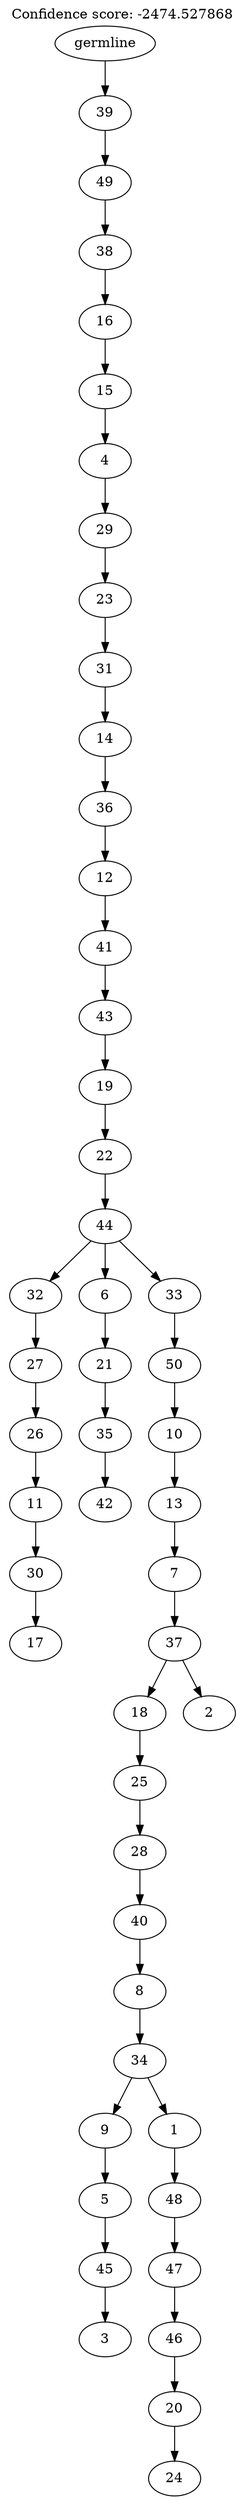 digraph g {
	"49" -> "50";
	"50" [label="17"];
	"48" -> "49";
	"49" [label="30"];
	"47" -> "48";
	"48" [label="11"];
	"46" -> "47";
	"47" [label="26"];
	"45" -> "46";
	"46" [label="27"];
	"43" -> "44";
	"44" [label="42"];
	"42" -> "43";
	"43" [label="35"];
	"41" -> "42";
	"42" [label="21"];
	"38" -> "39";
	"39" [label="3"];
	"37" -> "38";
	"38" [label="45"];
	"36" -> "37";
	"37" [label="5"];
	"34" -> "35";
	"35" [label="24"];
	"33" -> "34";
	"34" [label="20"];
	"32" -> "33";
	"33" [label="46"];
	"31" -> "32";
	"32" [label="47"];
	"30" -> "31";
	"31" [label="48"];
	"29" -> "30";
	"30" [label="1"];
	"29" -> "36";
	"36" [label="9"];
	"28" -> "29";
	"29" [label="34"];
	"27" -> "28";
	"28" [label="8"];
	"26" -> "27";
	"27" [label="40"];
	"25" -> "26";
	"26" [label="28"];
	"24" -> "25";
	"25" [label="25"];
	"23" -> "24";
	"24" [label="18"];
	"23" -> "40";
	"40" [label="2"];
	"22" -> "23";
	"23" [label="37"];
	"21" -> "22";
	"22" [label="7"];
	"20" -> "21";
	"21" [label="13"];
	"19" -> "20";
	"20" [label="10"];
	"18" -> "19";
	"19" [label="50"];
	"17" -> "18";
	"18" [label="33"];
	"17" -> "41";
	"41" [label="6"];
	"17" -> "45";
	"45" [label="32"];
	"16" -> "17";
	"17" [label="44"];
	"15" -> "16";
	"16" [label="22"];
	"14" -> "15";
	"15" [label="19"];
	"13" -> "14";
	"14" [label="43"];
	"12" -> "13";
	"13" [label="41"];
	"11" -> "12";
	"12" [label="12"];
	"10" -> "11";
	"11" [label="36"];
	"9" -> "10";
	"10" [label="14"];
	"8" -> "9";
	"9" [label="31"];
	"7" -> "8";
	"8" [label="23"];
	"6" -> "7";
	"7" [label="29"];
	"5" -> "6";
	"6" [label="4"];
	"4" -> "5";
	"5" [label="15"];
	"3" -> "4";
	"4" [label="16"];
	"2" -> "3";
	"3" [label="38"];
	"1" -> "2";
	"2" [label="49"];
	"0" -> "1";
	"1" [label="39"];
	"0" [label="germline"];
	labelloc="t";
	label="Confidence score: -2474.527868";
}
